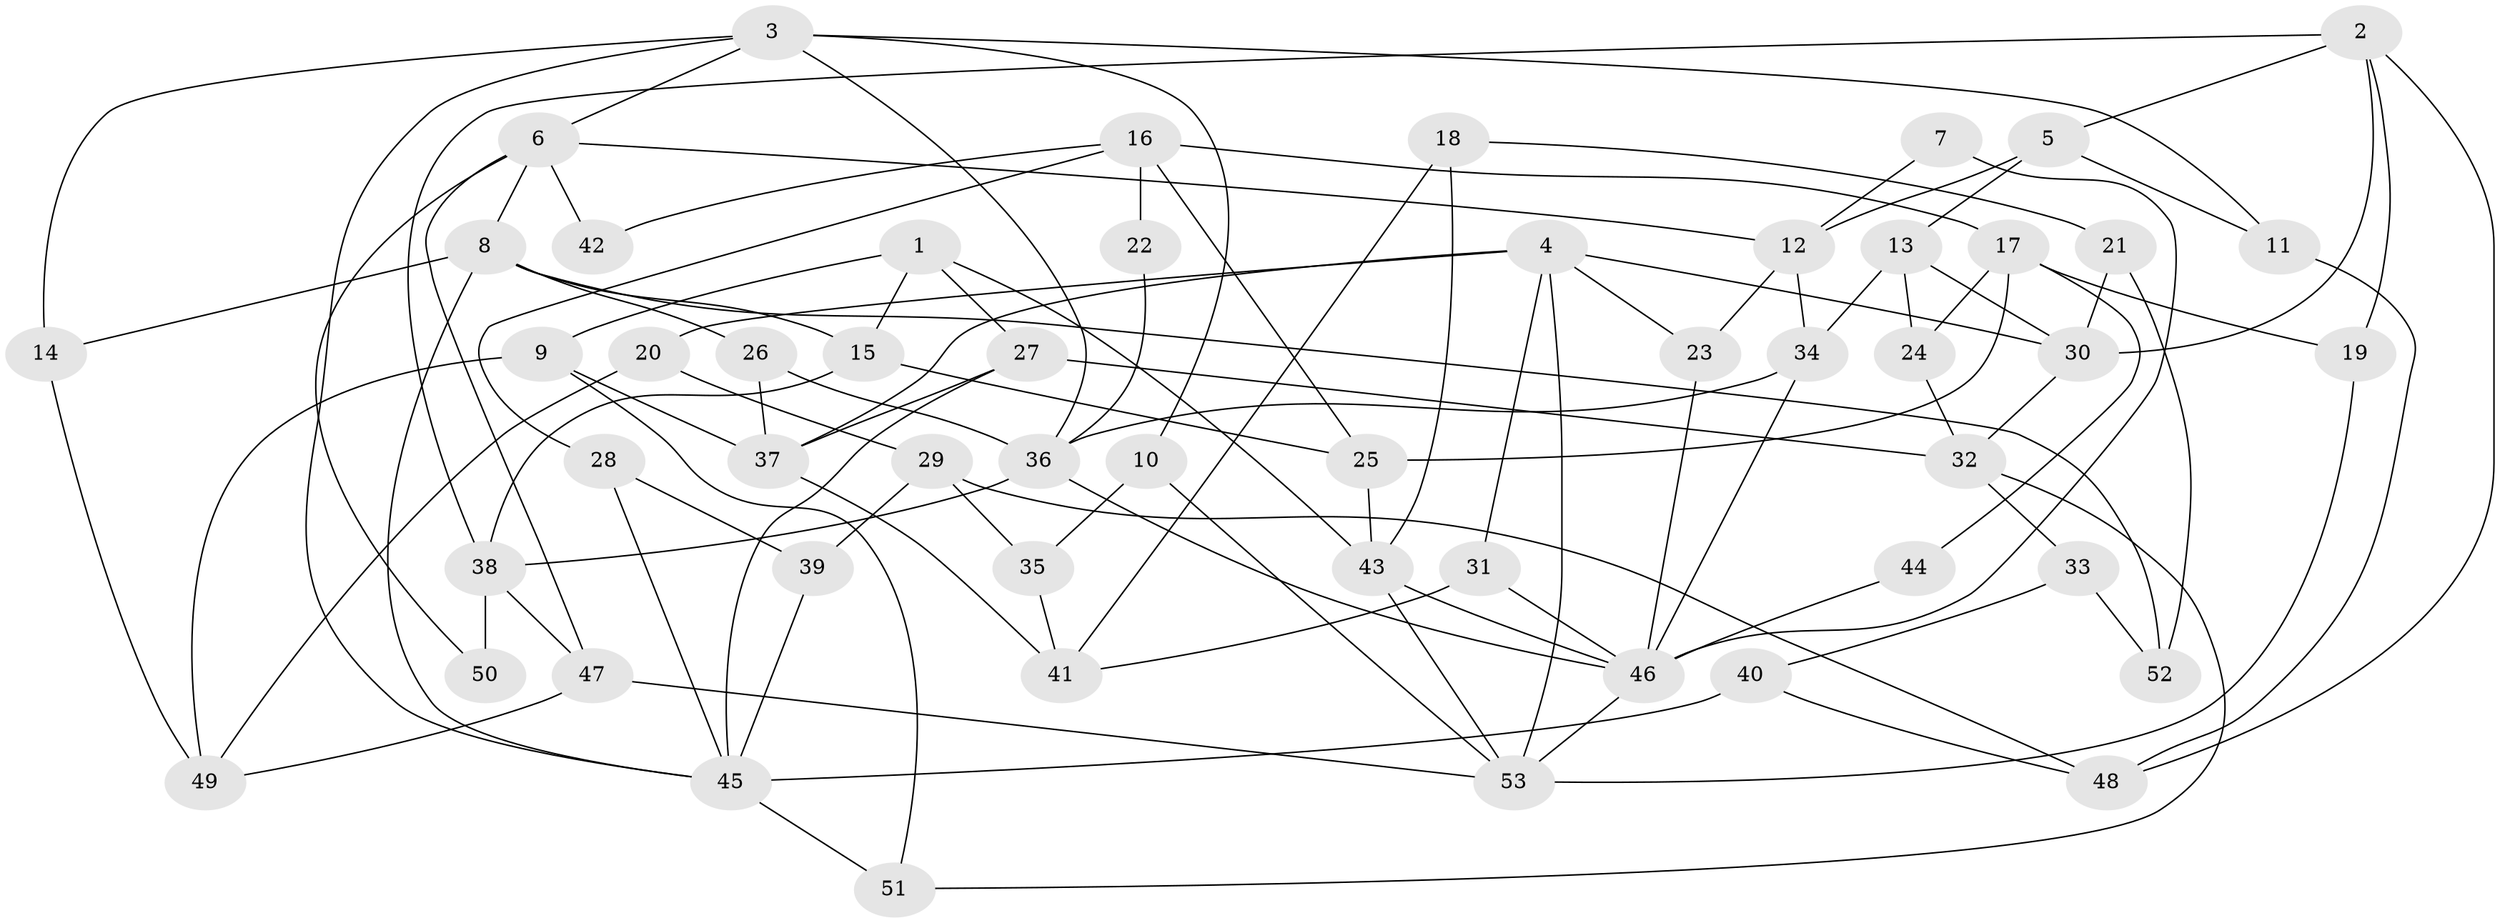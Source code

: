 // Generated by graph-tools (version 1.1) at 2025/11/02/27/25 16:11:18]
// undirected, 53 vertices, 106 edges
graph export_dot {
graph [start="1"]
  node [color=gray90,style=filled];
  1;
  2;
  3;
  4;
  5;
  6;
  7;
  8;
  9;
  10;
  11;
  12;
  13;
  14;
  15;
  16;
  17;
  18;
  19;
  20;
  21;
  22;
  23;
  24;
  25;
  26;
  27;
  28;
  29;
  30;
  31;
  32;
  33;
  34;
  35;
  36;
  37;
  38;
  39;
  40;
  41;
  42;
  43;
  44;
  45;
  46;
  47;
  48;
  49;
  50;
  51;
  52;
  53;
  1 -- 27;
  1 -- 43;
  1 -- 9;
  1 -- 15;
  2 -- 38;
  2 -- 5;
  2 -- 19;
  2 -- 30;
  2 -- 48;
  3 -- 11;
  3 -- 6;
  3 -- 10;
  3 -- 14;
  3 -- 36;
  3 -- 45;
  4 -- 31;
  4 -- 37;
  4 -- 20;
  4 -- 23;
  4 -- 30;
  4 -- 53;
  5 -- 13;
  5 -- 12;
  5 -- 11;
  6 -- 8;
  6 -- 12;
  6 -- 42;
  6 -- 47;
  6 -- 50;
  7 -- 46;
  7 -- 12;
  8 -- 26;
  8 -- 15;
  8 -- 14;
  8 -- 45;
  8 -- 52;
  9 -- 51;
  9 -- 37;
  9 -- 49;
  10 -- 53;
  10 -- 35;
  11 -- 48;
  12 -- 34;
  12 -- 23;
  13 -- 30;
  13 -- 24;
  13 -- 34;
  14 -- 49;
  15 -- 38;
  15 -- 25;
  16 -- 17;
  16 -- 25;
  16 -- 22;
  16 -- 28;
  16 -- 42;
  17 -- 19;
  17 -- 25;
  17 -- 24;
  17 -- 44;
  18 -- 43;
  18 -- 41;
  18 -- 21;
  19 -- 53;
  20 -- 49;
  20 -- 29;
  21 -- 30;
  21 -- 52;
  22 -- 36;
  23 -- 46;
  24 -- 32;
  25 -- 43;
  26 -- 36;
  26 -- 37;
  27 -- 45;
  27 -- 32;
  27 -- 37;
  28 -- 45;
  28 -- 39;
  29 -- 39;
  29 -- 35;
  29 -- 48;
  30 -- 32;
  31 -- 46;
  31 -- 41;
  32 -- 33;
  32 -- 51;
  33 -- 52;
  33 -- 40;
  34 -- 46;
  34 -- 36;
  35 -- 41;
  36 -- 38;
  36 -- 46;
  37 -- 41;
  38 -- 47;
  38 -- 50;
  39 -- 45;
  40 -- 48;
  40 -- 45;
  43 -- 53;
  43 -- 46;
  44 -- 46;
  45 -- 51;
  46 -- 53;
  47 -- 49;
  47 -- 53;
}
